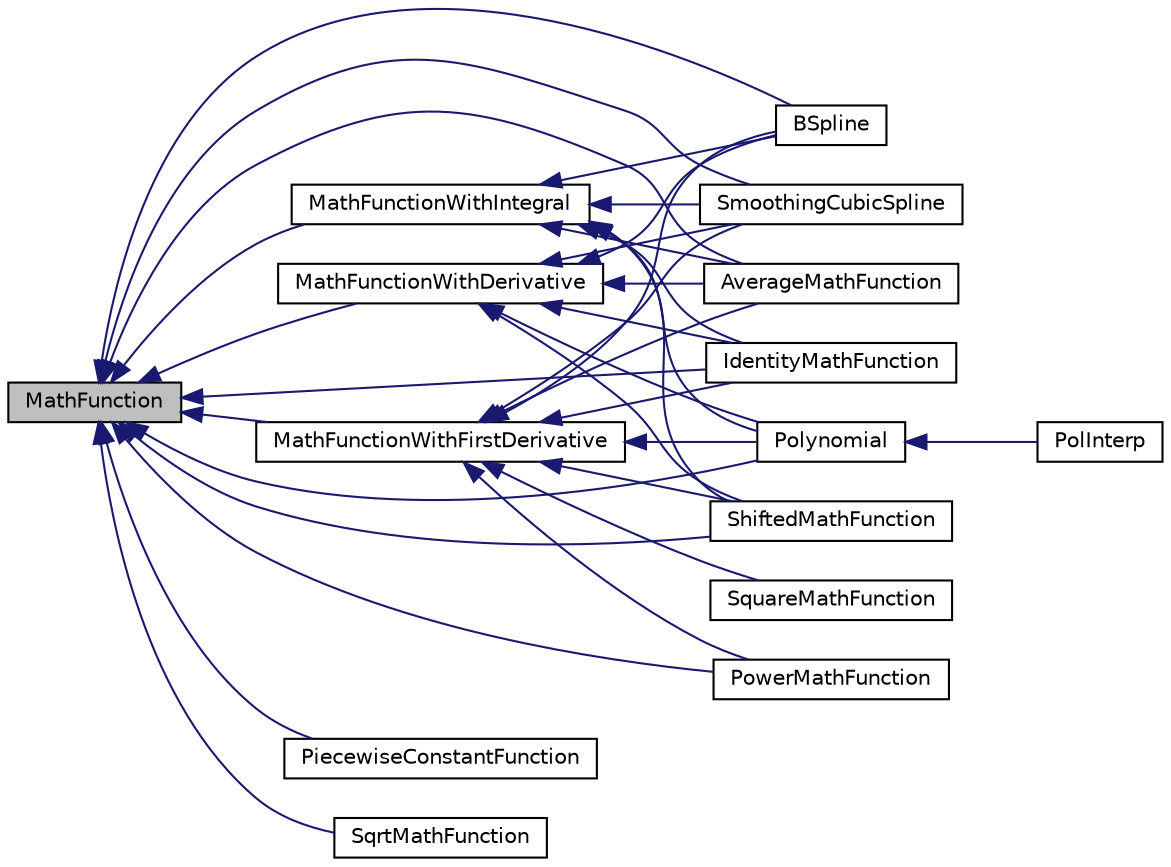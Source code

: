 digraph "MathFunction"
{
 // INTERACTIVE_SVG=YES
  bgcolor="transparent";
  edge [fontname="Helvetica",fontsize="10",labelfontname="Helvetica",labelfontsize="10"];
  node [fontname="Helvetica",fontsize="10",shape=record];
  rankdir="LR";
  Node0 [label="MathFunction",height=0.2,width=0.4,color="black", fillcolor="grey75", style="filled", fontcolor="black"];
  Node0 -> Node1 [dir="back",color="midnightblue",fontsize="10",style="solid",fontname="Helvetica"];
  Node1 [label="BSpline",height=0.2,width=0.4,color="black",URL="$classumontreal_1_1ssj_1_1functionfit_1_1BSpline.html",tooltip="Represents a B-spline with control points at . "];
  Node0 -> Node2 [dir="back",color="midnightblue",fontsize="10",style="solid",fontname="Helvetica"];
  Node2 [label="SmoothingCubicSpline",height=0.2,width=0.4,color="black",URL="$classumontreal_1_1ssj_1_1functionfit_1_1SmoothingCubicSpline.html",tooltip="Represents a cubic spline with nodes at  computed with the smoothing cubic spline algorithm of Schoen..."];
  Node0 -> Node3 [dir="back",color="midnightblue",fontsize="10",style="solid",fontname="Helvetica"];
  Node3 [label="AverageMathFunction",height=0.2,width=0.4,color="black",URL="$classumontreal_1_1ssj_1_1functions_1_1AverageMathFunction.html",tooltip="Represents a function computing the average of several functions. "];
  Node0 -> Node4 [dir="back",color="midnightblue",fontsize="10",style="solid",fontname="Helvetica"];
  Node4 [label="IdentityMathFunction",height=0.2,width=0.4,color="black",URL="$classumontreal_1_1ssj_1_1functions_1_1IdentityMathFunction.html",tooltip="Represents the identity function . "];
  Node0 -> Node5 [dir="back",color="midnightblue",fontsize="10",style="solid",fontname="Helvetica"];
  Node5 [label="MathFunctionWithDerivative",height=0.2,width=0.4,color="black",URL="$interfaceumontreal_1_1ssj_1_1functions_1_1MathFunctionWithDerivative.html",tooltip="Represents a mathematical function whose th derivative can be computed using derivative(double,int). "];
  Node5 -> Node1 [dir="back",color="midnightblue",fontsize="10",style="solid",fontname="Helvetica"];
  Node5 -> Node2 [dir="back",color="midnightblue",fontsize="10",style="solid",fontname="Helvetica"];
  Node5 -> Node3 [dir="back",color="midnightblue",fontsize="10",style="solid",fontname="Helvetica"];
  Node5 -> Node4 [dir="back",color="midnightblue",fontsize="10",style="solid",fontname="Helvetica"];
  Node5 -> Node6 [dir="back",color="midnightblue",fontsize="10",style="solid",fontname="Helvetica"];
  Node6 [label="Polynomial",height=0.2,width=0.4,color="black",URL="$classumontreal_1_1ssj_1_1functions_1_1Polynomial.html",tooltip="Represents a polynomial of degree  in power form. "];
  Node6 -> Node7 [dir="back",color="midnightblue",fontsize="10",style="solid",fontname="Helvetica"];
  Node7 [label="PolInterp",height=0.2,width=0.4,color="black",URL="$classumontreal_1_1ssj_1_1functionfit_1_1PolInterp.html",tooltip="Represents a polynomial that interpolates through a set of points. "];
  Node5 -> Node8 [dir="back",color="midnightblue",fontsize="10",style="solid",fontname="Helvetica"];
  Node8 [label="ShiftedMathFunction",height=0.2,width=0.4,color="black",URL="$classumontreal_1_1ssj_1_1functions_1_1ShiftedMathFunction.html",tooltip="Represents a function computing  for a user-defined function  and shift . "];
  Node0 -> Node9 [dir="back",color="midnightblue",fontsize="10",style="solid",fontname="Helvetica"];
  Node9 [label="MathFunctionWithFirstDerivative",height=0.2,width=0.4,color="black",URL="$interfaceumontreal_1_1ssj_1_1functions_1_1MathFunctionWithFirstDerivative.html",tooltip="Represents a mathematical function whose derivative can be computed using derivative(double). "];
  Node9 -> Node1 [dir="back",color="midnightblue",fontsize="10",style="solid",fontname="Helvetica"];
  Node9 -> Node2 [dir="back",color="midnightblue",fontsize="10",style="solid",fontname="Helvetica"];
  Node9 -> Node3 [dir="back",color="midnightblue",fontsize="10",style="solid",fontname="Helvetica"];
  Node9 -> Node4 [dir="back",color="midnightblue",fontsize="10",style="solid",fontname="Helvetica"];
  Node9 -> Node6 [dir="back",color="midnightblue",fontsize="10",style="solid",fontname="Helvetica"];
  Node9 -> Node10 [dir="back",color="midnightblue",fontsize="10",style="solid",fontname="Helvetica"];
  Node10 [label="PowerMathFunction",height=0.2,width=0.4,color="black",URL="$classumontreal_1_1ssj_1_1functions_1_1PowerMathFunction.html",tooltip="Represents a function computing  for a user-defined function  and power . "];
  Node9 -> Node8 [dir="back",color="midnightblue",fontsize="10",style="solid",fontname="Helvetica"];
  Node9 -> Node11 [dir="back",color="midnightblue",fontsize="10",style="solid",fontname="Helvetica"];
  Node11 [label="SquareMathFunction",height=0.2,width=0.4,color="black",URL="$classumontreal_1_1ssj_1_1functions_1_1SquareMathFunction.html",tooltip="Represents a function computing  for a user-defined function . "];
  Node0 -> Node12 [dir="back",color="midnightblue",fontsize="10",style="solid",fontname="Helvetica"];
  Node12 [label="MathFunctionWithIntegral",height=0.2,width=0.4,color="black",URL="$interfaceumontreal_1_1ssj_1_1functions_1_1MathFunctionWithIntegral.html",tooltip="Represents a mathematical function whose integral can be computed by the integral(double,double) method. "];
  Node12 -> Node1 [dir="back",color="midnightblue",fontsize="10",style="solid",fontname="Helvetica"];
  Node12 -> Node2 [dir="back",color="midnightblue",fontsize="10",style="solid",fontname="Helvetica"];
  Node12 -> Node3 [dir="back",color="midnightblue",fontsize="10",style="solid",fontname="Helvetica"];
  Node12 -> Node4 [dir="back",color="midnightblue",fontsize="10",style="solid",fontname="Helvetica"];
  Node12 -> Node6 [dir="back",color="midnightblue",fontsize="10",style="solid",fontname="Helvetica"];
  Node12 -> Node8 [dir="back",color="midnightblue",fontsize="10",style="solid",fontname="Helvetica"];
  Node0 -> Node13 [dir="back",color="midnightblue",fontsize="10",style="solid",fontname="Helvetica"];
  Node13 [label="PiecewiseConstantFunction",height=0.2,width=0.4,color="black",URL="$classumontreal_1_1ssj_1_1functions_1_1PiecewiseConstantFunction.html",tooltip="Represents a piecewise-constant function. "];
  Node0 -> Node6 [dir="back",color="midnightblue",fontsize="10",style="solid",fontname="Helvetica"];
  Node0 -> Node10 [dir="back",color="midnightblue",fontsize="10",style="solid",fontname="Helvetica"];
  Node0 -> Node8 [dir="back",color="midnightblue",fontsize="10",style="solid",fontname="Helvetica"];
  Node0 -> Node14 [dir="back",color="midnightblue",fontsize="10",style="solid",fontname="Helvetica"];
  Node14 [label="SqrtMathFunction",height=0.2,width=0.4,color="black",URL="$classumontreal_1_1ssj_1_1functions_1_1SqrtMathFunction.html",tooltip="Represents a function computing the square root of another function . "];
}
